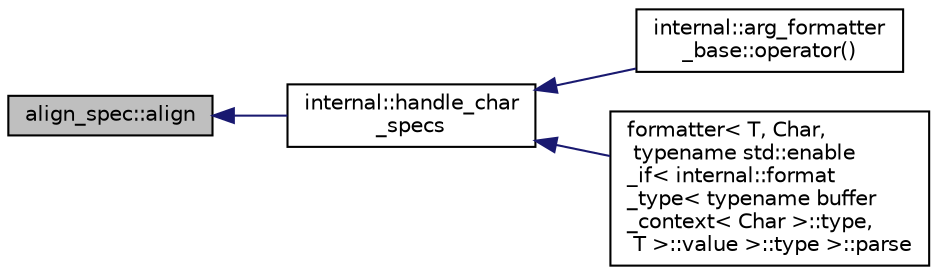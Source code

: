 digraph "align_spec::align"
{
  edge [fontname="Helvetica",fontsize="10",labelfontname="Helvetica",labelfontsize="10"];
  node [fontname="Helvetica",fontsize="10",shape=record];
  rankdir="LR";
  Node1 [label="align_spec::align",height=0.2,width=0.4,color="black", fillcolor="grey75", style="filled" fontcolor="black"];
  Node1 -> Node2 [dir="back",color="midnightblue",fontsize="10",style="solid",fontname="Helvetica"];
  Node2 [label="internal::handle_char\l_specs",height=0.2,width=0.4,color="black", fillcolor="white", style="filled",URL="$namespaceinternal.html#a0b130c25d32481413e2527484a1ec22b"];
  Node2 -> Node3 [dir="back",color="midnightblue",fontsize="10",style="solid",fontname="Helvetica"];
  Node3 [label="internal::arg_formatter\l_base::operator()",height=0.2,width=0.4,color="black", fillcolor="white", style="filled",URL="$classinternal_1_1arg__formatter__base.html#a2248cd7ff8a3d9efc83887a0551262f6"];
  Node2 -> Node4 [dir="back",color="midnightblue",fontsize="10",style="solid",fontname="Helvetica"];
  Node4 [label="formatter\< T, Char,\l typename std::enable\l_if\< internal::format\l_type\< typename buffer\l_context\< Char \>::type,\l T \>::value \>::type \>::parse",height=0.2,width=0.4,color="black", fillcolor="white", style="filled",URL="$structformatter_3_01_t_00_01_char_00_01typename_01std_1_1enable__if_3_01internal_1_1format__typeef2b7d59b5441fbead72290e06693dea.html#ae66fc4d23664a9533b055208fa9692bf"];
}
